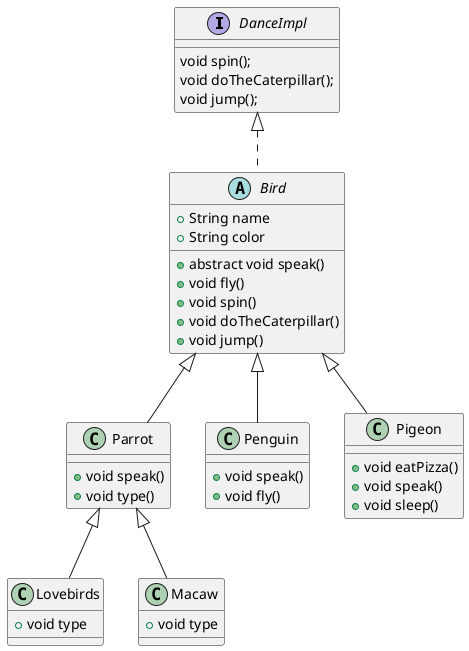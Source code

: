 @startuml

interface DanceImpl
DanceImpl : void spin();
DanceImpl : void doTheCaterpillar();
DanceImpl : void jump();


abstract class Bird
DanceImpl <|.. Bird
Bird : + String name
Bird : + String color
Bird : + abstract void speak()
Bird : + void fly()
Bird : + void spin()
Bird : + void doTheCaterpillar()
Bird : + void jump()

class Parrot
Bird <|-- Parrot
Parrot : + void speak()
Parrot : + void type()

class Lovebirds
Parrot <|-- Lovebirds
Lovebirds : + void type

class Macaw
Parrot <|-- Macaw
Macaw : + void type

class Penguin
Bird <|-- Penguin
Penguin : + void speak()
Penguin : + void fly()

class Pigeon
Bird <|-- Pigeon
Pigeon : + void eatPizza()
Pigeon : + void speak()
Pigeon : + void sleep()

@enduml